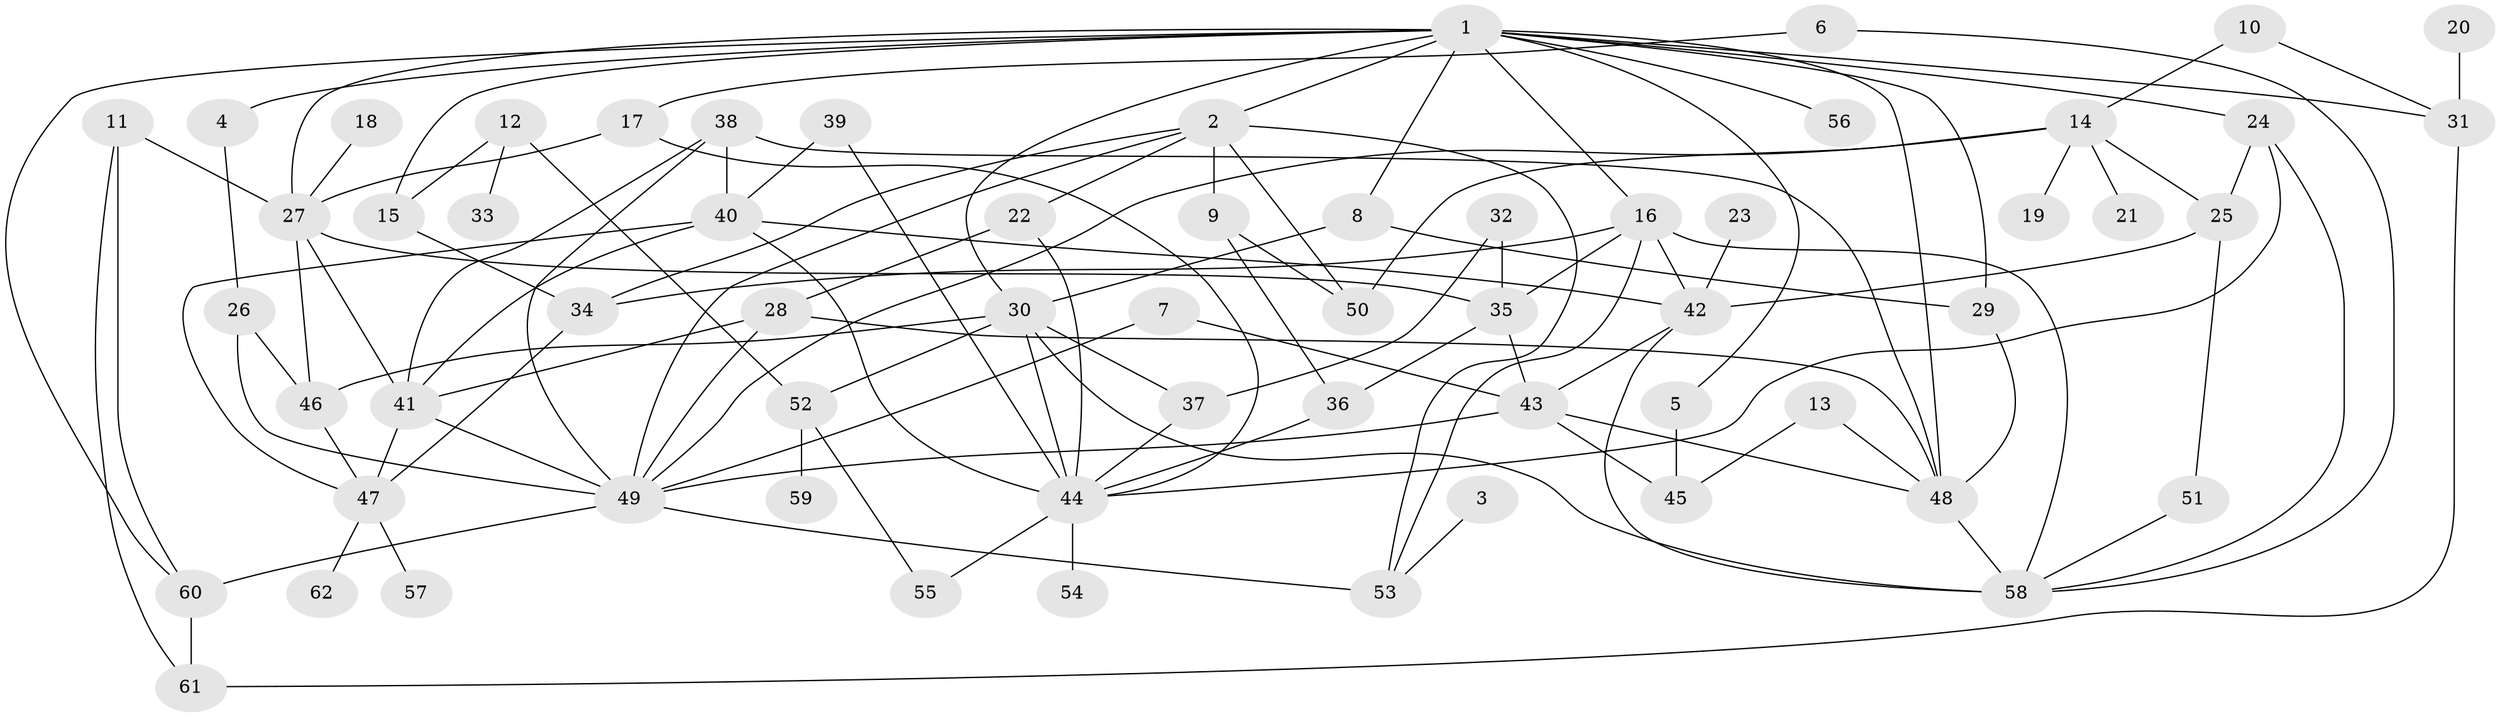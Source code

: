 // original degree distribution, {7: 0.04838709677419355, 4: 0.1693548387096774, 5: 0.04032258064516129, 3: 0.18548387096774194, 2: 0.29838709677419356, 6: 0.06451612903225806, 1: 0.1935483870967742}
// Generated by graph-tools (version 1.1) at 2025/25/03/09/25 03:25:32]
// undirected, 62 vertices, 115 edges
graph export_dot {
graph [start="1"]
  node [color=gray90,style=filled];
  1;
  2;
  3;
  4;
  5;
  6;
  7;
  8;
  9;
  10;
  11;
  12;
  13;
  14;
  15;
  16;
  17;
  18;
  19;
  20;
  21;
  22;
  23;
  24;
  25;
  26;
  27;
  28;
  29;
  30;
  31;
  32;
  33;
  34;
  35;
  36;
  37;
  38;
  39;
  40;
  41;
  42;
  43;
  44;
  45;
  46;
  47;
  48;
  49;
  50;
  51;
  52;
  53;
  54;
  55;
  56;
  57;
  58;
  59;
  60;
  61;
  62;
  1 -- 2 [weight=1.0];
  1 -- 4 [weight=1.0];
  1 -- 5 [weight=1.0];
  1 -- 8 [weight=1.0];
  1 -- 15 [weight=1.0];
  1 -- 16 [weight=1.0];
  1 -- 24 [weight=1.0];
  1 -- 27 [weight=1.0];
  1 -- 29 [weight=1.0];
  1 -- 30 [weight=1.0];
  1 -- 31 [weight=1.0];
  1 -- 48 [weight=1.0];
  1 -- 56 [weight=1.0];
  1 -- 60 [weight=1.0];
  2 -- 9 [weight=1.0];
  2 -- 22 [weight=1.0];
  2 -- 34 [weight=1.0];
  2 -- 49 [weight=1.0];
  2 -- 50 [weight=1.0];
  2 -- 53 [weight=1.0];
  3 -- 53 [weight=1.0];
  4 -- 26 [weight=1.0];
  5 -- 45 [weight=1.0];
  6 -- 17 [weight=1.0];
  6 -- 58 [weight=1.0];
  7 -- 43 [weight=1.0];
  7 -- 49 [weight=1.0];
  8 -- 29 [weight=1.0];
  8 -- 30 [weight=1.0];
  9 -- 36 [weight=1.0];
  9 -- 50 [weight=1.0];
  10 -- 14 [weight=1.0];
  10 -- 31 [weight=1.0];
  11 -- 27 [weight=1.0];
  11 -- 60 [weight=1.0];
  11 -- 61 [weight=1.0];
  12 -- 15 [weight=1.0];
  12 -- 33 [weight=1.0];
  12 -- 52 [weight=1.0];
  13 -- 45 [weight=1.0];
  13 -- 48 [weight=1.0];
  14 -- 19 [weight=1.0];
  14 -- 21 [weight=1.0];
  14 -- 25 [weight=1.0];
  14 -- 49 [weight=1.0];
  14 -- 50 [weight=1.0];
  15 -- 34 [weight=1.0];
  16 -- 34 [weight=1.0];
  16 -- 35 [weight=1.0];
  16 -- 42 [weight=1.0];
  16 -- 53 [weight=1.0];
  16 -- 58 [weight=1.0];
  17 -- 27 [weight=1.0];
  17 -- 44 [weight=1.0];
  18 -- 27 [weight=1.0];
  20 -- 31 [weight=1.0];
  22 -- 28 [weight=1.0];
  22 -- 44 [weight=1.0];
  23 -- 42 [weight=1.0];
  24 -- 25 [weight=1.0];
  24 -- 44 [weight=1.0];
  24 -- 58 [weight=1.0];
  25 -- 42 [weight=1.0];
  25 -- 51 [weight=1.0];
  26 -- 46 [weight=1.0];
  26 -- 49 [weight=1.0];
  27 -- 35 [weight=1.0];
  27 -- 41 [weight=1.0];
  27 -- 46 [weight=1.0];
  28 -- 41 [weight=1.0];
  28 -- 48 [weight=1.0];
  28 -- 49 [weight=1.0];
  29 -- 48 [weight=1.0];
  30 -- 37 [weight=1.0];
  30 -- 44 [weight=1.0];
  30 -- 46 [weight=1.0];
  30 -- 52 [weight=1.0];
  30 -- 58 [weight=2.0];
  31 -- 61 [weight=1.0];
  32 -- 35 [weight=1.0];
  32 -- 37 [weight=1.0];
  34 -- 47 [weight=1.0];
  35 -- 36 [weight=1.0];
  35 -- 43 [weight=1.0];
  36 -- 44 [weight=1.0];
  37 -- 44 [weight=1.0];
  38 -- 40 [weight=1.0];
  38 -- 41 [weight=1.0];
  38 -- 48 [weight=1.0];
  38 -- 49 [weight=1.0];
  39 -- 40 [weight=1.0];
  39 -- 44 [weight=1.0];
  40 -- 41 [weight=1.0];
  40 -- 42 [weight=1.0];
  40 -- 44 [weight=1.0];
  40 -- 47 [weight=1.0];
  41 -- 47 [weight=1.0];
  41 -- 49 [weight=1.0];
  42 -- 43 [weight=2.0];
  42 -- 58 [weight=1.0];
  43 -- 45 [weight=1.0];
  43 -- 48 [weight=1.0];
  43 -- 49 [weight=1.0];
  44 -- 54 [weight=1.0];
  44 -- 55 [weight=1.0];
  46 -- 47 [weight=1.0];
  47 -- 57 [weight=1.0];
  47 -- 62 [weight=1.0];
  48 -- 58 [weight=1.0];
  49 -- 53 [weight=1.0];
  49 -- 60 [weight=2.0];
  51 -- 58 [weight=1.0];
  52 -- 55 [weight=1.0];
  52 -- 59 [weight=1.0];
  60 -- 61 [weight=1.0];
}
